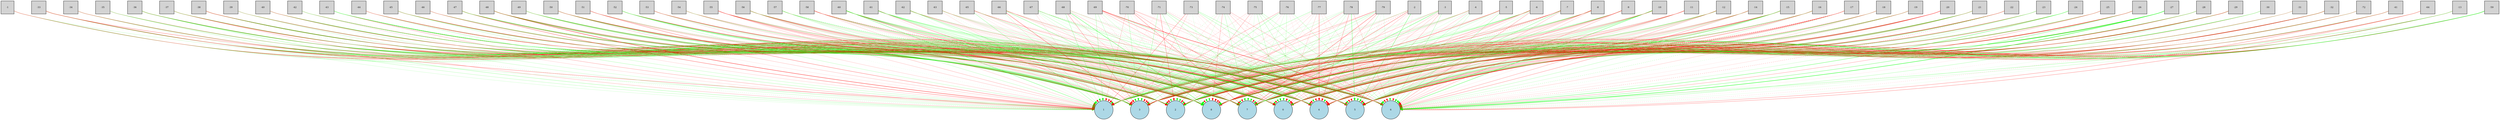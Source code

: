 digraph {
	node [fontsize=9 height=0.5 margin="0.3,0.3" shape=circle width=0.5]
	nodesep=1.0 rankdir=TB ranksep=5.0
	-1 [fillcolor=lightgray shape=box style=filled]
	-2 [fillcolor=lightgray shape=box style=filled]
	-3 [fillcolor=lightgray shape=box style=filled]
	-4 [fillcolor=lightgray shape=box style=filled]
	-5 [fillcolor=lightgray shape=box style=filled]
	-6 [fillcolor=lightgray shape=box style=filled]
	-7 [fillcolor=lightgray shape=box style=filled]
	-8 [fillcolor=lightgray shape=box style=filled]
	-9 [fillcolor=lightgray shape=box style=filled]
	-10 [fillcolor=lightgray shape=box style=filled]
	-11 [fillcolor=lightgray shape=box style=filled]
	-12 [fillcolor=lightgray shape=box style=filled]
	-13 [fillcolor=lightgray shape=box style=filled]
	-14 [fillcolor=lightgray shape=box style=filled]
	-15 [fillcolor=lightgray shape=box style=filled]
	-16 [fillcolor=lightgray shape=box style=filled]
	-17 [fillcolor=lightgray shape=box style=filled]
	-18 [fillcolor=lightgray shape=box style=filled]
	-19 [fillcolor=lightgray shape=box style=filled]
	-20 [fillcolor=lightgray shape=box style=filled]
	-21 [fillcolor=lightgray shape=box style=filled]
	-22 [fillcolor=lightgray shape=box style=filled]
	-23 [fillcolor=lightgray shape=box style=filled]
	-24 [fillcolor=lightgray shape=box style=filled]
	-25 [fillcolor=lightgray shape=box style=filled]
	-26 [fillcolor=lightgray shape=box style=filled]
	-27 [fillcolor=lightgray shape=box style=filled]
	-28 [fillcolor=lightgray shape=box style=filled]
	-29 [fillcolor=lightgray shape=box style=filled]
	-30 [fillcolor=lightgray shape=box style=filled]
	-31 [fillcolor=lightgray shape=box style=filled]
	-32 [fillcolor=lightgray shape=box style=filled]
	-33 [fillcolor=lightgray shape=box style=filled]
	-34 [fillcolor=lightgray shape=box style=filled]
	-35 [fillcolor=lightgray shape=box style=filled]
	-36 [fillcolor=lightgray shape=box style=filled]
	-37 [fillcolor=lightgray shape=box style=filled]
	-38 [fillcolor=lightgray shape=box style=filled]
	-39 [fillcolor=lightgray shape=box style=filled]
	-40 [fillcolor=lightgray shape=box style=filled]
	-41 [fillcolor=lightgray shape=box style=filled]
	-42 [fillcolor=lightgray shape=box style=filled]
	-43 [fillcolor=lightgray shape=box style=filled]
	-44 [fillcolor=lightgray shape=box style=filled]
	-45 [fillcolor=lightgray shape=box style=filled]
	-46 [fillcolor=lightgray shape=box style=filled]
	-47 [fillcolor=lightgray shape=box style=filled]
	-48 [fillcolor=lightgray shape=box style=filled]
	-49 [fillcolor=lightgray shape=box style=filled]
	-50 [fillcolor=lightgray shape=box style=filled]
	-51 [fillcolor=lightgray shape=box style=filled]
	-52 [fillcolor=lightgray shape=box style=filled]
	-53 [fillcolor=lightgray shape=box style=filled]
	-54 [fillcolor=lightgray shape=box style=filled]
	-55 [fillcolor=lightgray shape=box style=filled]
	-56 [fillcolor=lightgray shape=box style=filled]
	-57 [fillcolor=lightgray shape=box style=filled]
	-58 [fillcolor=lightgray shape=box style=filled]
	-59 [fillcolor=lightgray shape=box style=filled]
	-60 [fillcolor=lightgray shape=box style=filled]
	-61 [fillcolor=lightgray shape=box style=filled]
	-62 [fillcolor=lightgray shape=box style=filled]
	-63 [fillcolor=lightgray shape=box style=filled]
	-64 [fillcolor=lightgray shape=box style=filled]
	-65 [fillcolor=lightgray shape=box style=filled]
	-66 [fillcolor=lightgray shape=box style=filled]
	-67 [fillcolor=lightgray shape=box style=filled]
	-68 [fillcolor=lightgray shape=box style=filled]
	-69 [fillcolor=lightgray shape=box style=filled]
	-70 [fillcolor=lightgray shape=box style=filled]
	-71 [fillcolor=lightgray shape=box style=filled]
	-72 [fillcolor=lightgray shape=box style=filled]
	-73 [fillcolor=lightgray shape=box style=filled]
	-74 [fillcolor=lightgray shape=box style=filled]
	-75 [fillcolor=lightgray shape=box style=filled]
	-76 [fillcolor=lightgray shape=box style=filled]
	-77 [fillcolor=lightgray shape=box style=filled]
	-78 [fillcolor=lightgray shape=box style=filled]
	-79 [fillcolor=lightgray shape=box style=filled]
	0 [fillcolor=lightblue style=filled]
	1 [fillcolor=lightblue style=filled]
	2 [fillcolor=lightblue style=filled]
	3 [fillcolor=lightblue style=filled]
	4 [fillcolor=lightblue style=filled]
	5 [fillcolor=lightblue style=filled]
	6 [fillcolor=lightblue style=filled]
	7 [fillcolor=lightblue style=filled]
	8 [fillcolor=lightblue style=filled]
	-1 -> 0 [color=green penwidth=0.15470044078868828 style=dotted]
	-1 -> 1 [color=green penwidth=0.25904792660682097 style=solid]
	-1 -> 2 [color=red penwidth=0.597840889981313 style=solid]
	-1 -> 3 [color=green penwidth=0.3576458477523834 style=solid]
	-1 -> 4 [color=green penwidth=0.2537466975927769 style=solid]
	-1 -> 5 [color=green penwidth=0.28978442691547224 style=solid]
	-1 -> 7 [color=red penwidth=0.15946986789009882 style=solid]
	-1 -> 8 [color=red penwidth=0.5212089723349134 style=solid]
	-2 -> 0 [color=red penwidth=0.3566200309006675 style=solid]
	-2 -> 1 [color=red penwidth=0.13963540201625088 style=solid]
	-2 -> 2 [color=red penwidth=0.31634320790095855 style=solid]
	-2 -> 3 [color=green penwidth=0.28481191060492406 style=solid]
	-2 -> 4 [color=red penwidth=0.15839103917501626 style=solid]
	-2 -> 5 [color=green penwidth=0.7317285389795698 style=solid]
	-2 -> 6 [color=red penwidth=0.11195174556441584 style=solid]
	-2 -> 7 [color=red penwidth=0.7180787716984313 style=solid]
	-2 -> 8 [color=red penwidth=0.8768580447751703 style=dotted]
	-3 -> 0 [color=red penwidth=0.32615333009009617 style=solid]
	-3 -> 1 [color=green penwidth=0.15892145398052682 style=solid]
	-3 -> 2 [color=green penwidth=0.10386641182129548 style=solid]
	-3 -> 3 [color=green penwidth=0.14201537458907615 style=solid]
	-3 -> 4 [color=red penwidth=0.29650826083881887 style=solid]
	-3 -> 5 [color=red penwidth=0.40479973401442115 style=solid]
	-3 -> 6 [color=green penwidth=0.4173964191000714 style=solid]
	-3 -> 7 [color=green penwidth=0.8158986586091734 style=solid]
	-3 -> 8 [color=red penwidth=0.4189632247164551 style=solid]
	-4 -> 0 [color=green penwidth=0.19005846584437092 style=solid]
	-4 -> 1 [color=green penwidth=0.19602637495692404 style=solid]
	-4 -> 2 [color=green penwidth=0.5525000946782078 style=solid]
	-4 -> 3 [color=red penwidth=0.30844425506778883 style=solid]
	-4 -> 4 [color=red penwidth=0.2891486360055885 style=solid]
	-4 -> 5 [color=green penwidth=0.330423624151854 style=solid]
	-4 -> 6 [color=green penwidth=0.26556433152830416 style=solid]
	-4 -> 7 [color=red penwidth=0.1329578022381756 style=solid]
	-4 -> 8 [color=red penwidth=0.23438014937854593 style=solid]
	-5 -> 0 [color=green penwidth=0.3209974744785574 style=solid]
	-5 -> 1 [color=red penwidth=0.10154968426759803 style=solid]
	-5 -> 2 [color=green penwidth=0.1583616644161733 style=solid]
	-5 -> 3 [color=red penwidth=0.10962163345887915 style=solid]
	-5 -> 4 [color=green penwidth=0.12775085389162524 style=solid]
	-5 -> 5 [color=red penwidth=0.14685714931978372 style=solid]
	-5 -> 6 [color=green penwidth=0.4595928352821913 style=solid]
	-5 -> 7 [color=green penwidth=0.17014737169484873 style=solid]
	-5 -> 8 [color=red penwidth=0.8658100642108446 style=solid]
	-6 -> 0 [color=red penwidth=0.48649306285522564 style=solid]
	-6 -> 1 [color=green penwidth=0.2280329902448872 style=solid]
	-6 -> 2 [color=green penwidth=0.7912143657685685 style=solid]
	-6 -> 3 [color=green penwidth=0.2911925181936204 style=solid]
	-6 -> 4 [color=red penwidth=0.25030344106704927 style=solid]
	-6 -> 5 [color=green penwidth=0.25425128908343947 style=solid]
	-6 -> 6 [color=red penwidth=0.5208444479435574 style=solid]
	-6 -> 7 [color=red penwidth=0.5813725648040987 style=solid]
	-6 -> 8 [color=red penwidth=0.10130520836699007 style=solid]
	-7 -> 0 [color=red penwidth=0.7305589188692393 style=dotted]
	-7 -> 1 [color=green penwidth=0.18984880970808998 style=dotted]
	-7 -> 2 [color=green penwidth=0.16294088467136342 style=solid]
	-7 -> 3 [color=red penwidth=0.49711785339476566 style=solid]
	-7 -> 4 [color=green penwidth=0.15564745085162146 style=solid]
	-7 -> 5 [color=green penwidth=0.5997380746010704 style=solid]
	-7 -> 6 [color=red penwidth=0.3831360369778827 style=solid]
	-7 -> 7 [color=red penwidth=0.16906997676078916 style=dotted]
	-7 -> 8 [color=red penwidth=0.8204485382571535 style=solid]
	-8 -> 0 [color=red penwidth=0.2047831736364455 style=solid]
	-8 -> 1 [color=green penwidth=0.6743935630342169 style=solid]
	-8 -> 2 [color=green penwidth=0.47012265388194274 style=solid]
	-8 -> 3 [color=red penwidth=0.11359684451136326 style=solid]
	-8 -> 4 [color=red penwidth=0.42384447750401244 style=solid]
	-8 -> 5 [color=red penwidth=0.40545370707386474 style=solid]
	-8 -> 6 [color=red penwidth=0.2882299030319906 style=solid]
	-8 -> 7 [color=red penwidth=0.10812353676010444 style=solid]
	-8 -> 8 [color=red penwidth=0.5608329140744028 style=solid]
	-9 -> 0 [color=green penwidth=0.1049713334102709 style=solid]
	-9 -> 1 [color=green penwidth=0.20356006115151096 style=solid]
	-9 -> 2 [color=green penwidth=0.5710317415983293 style=solid]
	-9 -> 3 [color=green penwidth=0.32158453093809936 style=solid]
	-9 -> 4 [color=red penwidth=0.37305963735520753 style=solid]
	-9 -> 5 [color=red penwidth=0.11303588672713367 style=solid]
	-9 -> 6 [color=red penwidth=0.44906778925399016 style=solid]
	-9 -> 7 [color=red penwidth=0.7539576752402224 style=solid]
	-9 -> 8 [color=red penwidth=0.3878261418611526 style=solid]
	-10 -> 0 [color=green penwidth=0.2515285260568493 style=solid]
	-10 -> 1 [color=green penwidth=0.11779029231551735 style=solid]
	-10 -> 2 [color=green penwidth=0.22298330781942916 style=solid]
	-10 -> 3 [color=red penwidth=0.41698277371914205 style=solid]
	-10 -> 4 [color=green penwidth=0.49299268623194104 style=solid]
	-10 -> 5 [color=green penwidth=0.49959720694002907 style=solid]
	-10 -> 6 [color=green penwidth=0.8353476302537027 style=solid]
	-10 -> 7 [color=red penwidth=0.497785158350475 style=solid]
	-10 -> 8 [color=red penwidth=0.20840636240066135 style=solid]
	-11 -> 0 [color=red penwidth=0.6298635199552272 style=solid]
	-11 -> 1 [color=green penwidth=0.14547098394375202 style=solid]
	-11 -> 2 [color=red penwidth=0.16183587129297955 style=dotted]
	-11 -> 3 [color=red penwidth=0.5081723566368692 style=solid]
	-11 -> 4 [color=green penwidth=0.21206224985173797 style=solid]
	-11 -> 5 [color=red penwidth=0.23833437615458183 style=solid]
	-11 -> 6 [color=red penwidth=0.12532937235925556 style=solid]
	-11 -> 7 [color=red penwidth=0.39279736547196575 style=solid]
	-11 -> 8 [color=red penwidth=0.11632413844438722 style=solid]
	-12 -> 0 [color=red penwidth=0.2153573860555476 style=solid]
	-12 -> 1 [color=green penwidth=0.6778486337172993 style=solid]
	-12 -> 2 [color=green penwidth=0.30069062811420905 style=solid]
	-12 -> 3 [color=red penwidth=0.2581644979614567 style=solid]
	-12 -> 4 [color=red penwidth=0.36715085729187413 style=solid]
	-12 -> 5 [color=green penwidth=0.2855826023602087 style=solid]
	-12 -> 6 [color=red penwidth=0.4705009639366833 style=solid]
	-12 -> 7 [color=green penwidth=0.19132905825160018 style=solid]
	-12 -> 8 [color=red penwidth=0.12851205652968703 style=solid]
	-13 -> 0 [color=green penwidth=0.20567384883003376 style=solid]
	-13 -> 2 [color=red penwidth=0.21174023850584484 style=solid]
	-13 -> 3 [color=red penwidth=0.6717212286663882 style=solid]
	-13 -> 4 [color=green penwidth=0.32530535238916225 style=solid]
	-13 -> 5 [color=green penwidth=0.44640001827372844 style=solid]
	-13 -> 6 [color=green penwidth=0.49708330729966776 style=solid]
	-13 -> 7 [color=red penwidth=0.7704412128470383 style=dotted]
	-13 -> 8 [color=green penwidth=0.25639076458059634 style=dotted]
	-14 -> 0 [color=red penwidth=0.1020480404996191 style=solid]
	-14 -> 1 [color=red penwidth=0.13170754010335353 style=solid]
	-14 -> 2 [color=red penwidth=0.10795151499790831 style=solid]
	-14 -> 3 [color=red penwidth=0.299963581964816 style=solid]
	-14 -> 4 [color=red penwidth=0.23673046105396045 style=solid]
	-14 -> 5 [color=green penwidth=0.37798138628698486 style=solid]
	-14 -> 6 [color=red penwidth=0.535895564479296 style=solid]
	-14 -> 7 [color=red penwidth=0.4744655838312771 style=solid]
	-14 -> 8 [color=green penwidth=0.3018705370253921 style=solid]
	-15 -> 0 [color=green penwidth=0.24841725679011048 style=dotted]
	-15 -> 1 [color=red penwidth=0.33285013440604594 style=solid]
	-15 -> 2 [color=red penwidth=0.5323375208236075 style=solid]
	-15 -> 3 [color=red penwidth=0.5098638060830097 style=solid]
	-15 -> 4 [color=red penwidth=0.3659869781380348 style=solid]
	-15 -> 5 [color=green penwidth=1.034368525217521 style=solid]
	-15 -> 6 [color=green penwidth=0.3479693340085901 style=solid]
	-15 -> 7 [color=green penwidth=0.4237131599204005 style=solid]
	-15 -> 8 [color=red penwidth=0.2889040285738723 style=solid]
	-16 -> 0 [color=red penwidth=0.14907407695920444 style=dotted]
	-16 -> 1 [color=green penwidth=0.7226329118268371 style=solid]
	-16 -> 2 [color=red penwidth=0.3114350141963038 style=solid]
	-16 -> 3 [color=red penwidth=0.27616963983939385 style=solid]
	-16 -> 4 [color=red penwidth=0.17765610702627727 style=solid]
	-16 -> 5 [color=red penwidth=0.6751550294573058 style=solid]
	-16 -> 6 [color=green penwidth=0.24439288846498766 style=solid]
	-16 -> 7 [color=green penwidth=0.1968507986764363 style=dotted]
	-16 -> 8 [color=red penwidth=0.19121360461174627 style=dotted]
	-17 -> 0 [color=red penwidth=0.6731145674798489 style=solid]
	-17 -> 1 [color=red penwidth=0.5467306116999436 style=dotted]
	-17 -> 2 [color=red penwidth=0.1697680409563211 style=solid]
	-17 -> 3 [color=red penwidth=0.19712556128172154 style=solid]
	-17 -> 4 [color=green penwidth=0.10406601427978113 style=solid]
	-17 -> 5 [color=red penwidth=0.4185622862415609 style=solid]
	-17 -> 6 [color=green penwidth=0.6675440718268728 style=dotted]
	-17 -> 7 [color=red penwidth=0.4084455304816341 style=solid]
	-17 -> 8 [color=red penwidth=0.9597806543418265 style=dotted]
	-18 -> 0 [color=green penwidth=0.4454278439024537 style=solid]
	-18 -> 1 [color=red penwidth=0.143661912251285 style=solid]
	-18 -> 2 [color=red penwidth=0.29660405163917125 style=solid]
	-18 -> 3 [color=red penwidth=0.3462459787200466 style=dotted]
	-18 -> 4 [color=green penwidth=0.14060950463762395 style=solid]
	-18 -> 5 [color=red penwidth=0.19373861016834426 style=solid]
	-18 -> 6 [color=red penwidth=0.26586817112774314 style=solid]
	-18 -> 7 [color=green penwidth=0.4586747415761945 style=solid]
	-18 -> 8 [color=red penwidth=0.35804895431399153 style=solid]
	-19 -> 0 [color=green penwidth=0.31167252784029675 style=solid]
	-19 -> 1 [color=red penwidth=0.3395376075699118 style=dotted]
	-19 -> 2 [color=green penwidth=0.8066333668667235 style=solid]
	-19 -> 3 [color=red penwidth=0.14485458299163118 style=solid]
	-19 -> 4 [color=green penwidth=0.22255275973910796 style=solid]
	-19 -> 5 [color=red penwidth=0.3302448910938845 style=solid]
	-19 -> 6 [color=green penwidth=0.33191105100395446 style=dotted]
	-19 -> 7 [color=red penwidth=0.14547723005955993 style=solid]
	-19 -> 8 [color=red penwidth=0.4182710366961555 style=solid]
	-20 -> 0 [color=green penwidth=0.35677803057335644 style=solid]
	-20 -> 1 [color=green penwidth=0.19796608714110675 style=solid]
	-20 -> 2 [color=red penwidth=0.3121210424539361 style=solid]
	-20 -> 3 [color=red penwidth=0.31829610740459535 style=solid]
	-20 -> 4 [color=red penwidth=0.2426601980899186 style=solid]
	-20 -> 5 [color=red penwidth=0.2855743411733842 style=solid]
	-20 -> 6 [color=red penwidth=0.1030704553991377 style=solid]
	-20 -> 7 [color=red penwidth=1.0791173332333337 style=solid]
	-20 -> 8 [color=red penwidth=0.310047009502572 style=solid]
	-21 -> 0 [color=red penwidth=0.23253212453051827 style=solid]
	-21 -> 1 [color=red penwidth=0.15519173687419296 style=solid]
	-21 -> 2 [color=red penwidth=0.26458148506279466 style=solid]
	-21 -> 3 [color=green penwidth=0.7478540401852652 style=solid]
	-21 -> 4 [color=red penwidth=0.2919042934678962 style=solid]
	-21 -> 5 [color=green penwidth=0.5466856369231538 style=solid]
	-21 -> 6 [color=red penwidth=0.1891117082196663 style=solid]
	-21 -> 7 [color=green penwidth=0.5170627181351524 style=solid]
	-21 -> 8 [color=red penwidth=0.37894274334477807 style=solid]
	-22 -> 0 [color=red penwidth=0.4261150368466762 style=solid]
	-22 -> 1 [color=green penwidth=0.12518475758300565 style=solid]
	-22 -> 2 [color=red penwidth=0.6127580955887929 style=solid]
	-22 -> 3 [color=green penwidth=0.14158277492375276 style=solid]
	-22 -> 4 [color=green penwidth=0.4004820247863833 style=solid]
	-22 -> 5 [color=green penwidth=0.452833932750051 style=solid]
	-22 -> 6 [color=red penwidth=0.7187724562478146 style=dotted]
	-22 -> 7 [color=red penwidth=0.17952429715656854 style=solid]
	-22 -> 8 [color=red penwidth=0.5197887920307145 style=solid]
	-23 -> 0 [color=red penwidth=0.29201581334922777 style=solid]
	-23 -> 1 [color=red penwidth=0.11066863690383383 style=solid]
	-23 -> 2 [color=red penwidth=0.39362329787374106 style=solid]
	-23 -> 3 [color=red penwidth=0.4128099174942299 style=solid]
	-23 -> 4 [color=green penwidth=0.3185868099006762 style=solid]
	-23 -> 5 [color=green penwidth=0.1343947172141854 style=solid]
	-23 -> 6 [color=green penwidth=0.2574147932629405 style=solid]
	-23 -> 7 [color=green penwidth=0.22445218338918815 style=solid]
	-23 -> 8 [color=green penwidth=0.1620481409824859 style=solid]
	-24 -> 0 [color=red penwidth=0.1836278834436395 style=solid]
	-24 -> 1 [color=red penwidth=0.1743984830813573 style=dotted]
	-24 -> 2 [color=red penwidth=0.18423392661058835 style=solid]
	-24 -> 3 [color=green penwidth=0.24347968680054388 style=solid]
	-24 -> 4 [color=red penwidth=0.3599353737290202 style=solid]
	-24 -> 5 [color=red penwidth=0.20298051098023112 style=solid]
	-24 -> 6 [color=green penwidth=0.8188440592968362 style=solid]
	-24 -> 7 [color=green penwidth=0.27915793831619395 style=solid]
	-24 -> 8 [color=green penwidth=0.28395410578665486 style=solid]
	-25 -> 0 [color=green penwidth=0.21125984914807072 style=solid]
	-25 -> 1 [color=red penwidth=0.10093261015379137 style=solid]
	-25 -> 2 [color=green penwidth=0.380018315613609 style=solid]
	-25 -> 3 [color=green penwidth=0.5954083116473141 style=solid]
	-25 -> 4 [color=red penwidth=0.16252556105426363 style=solid]
	-25 -> 5 [color=green penwidth=0.1029182779553494 style=solid]
	-25 -> 6 [color=red penwidth=0.4616090409102186 style=solid]
	-25 -> 7 [color=red penwidth=0.3288304121373481 style=solid]
	-25 -> 8 [color=red penwidth=0.21697171852184288 style=solid]
	-26 -> 0 [color=red penwidth=0.18026443970237843 style=solid]
	-26 -> 1 [color=red penwidth=0.4447058855906233 style=solid]
	-26 -> 2 [color=red penwidth=0.2040539375347833 style=solid]
	-26 -> 3 [color=green penwidth=0.12189929406322814 style=solid]
	-26 -> 4 [color=red penwidth=0.5101777841774531 style=solid]
	-26 -> 5 [color=green penwidth=0.19790354297709534 style=solid]
	-26 -> 6 [color=green penwidth=0.7127749629738697 style=solid]
	-26 -> 7 [color=red penwidth=0.23375648582448028 style=solid]
	-26 -> 8 [color=red penwidth=0.6509316832559058 style=solid]
	-27 -> 0 [color=green penwidth=0.5276143639449508 style=solid]
	-27 -> 1 [color=red penwidth=0.2530198813392587 style=solid]
	-27 -> 2 [color=red penwidth=0.5870673211043975 style=solid]
	-27 -> 3 [color=green penwidth=0.4222414969007886 style=solid]
	-27 -> 4 [color=green penwidth=0.1312304203289184 style=solid]
	-27 -> 5 [color=green penwidth=0.6423680830275528 style=solid]
	-27 -> 6 [color=green penwidth=1.377118773354625 style=solid]
	-27 -> 7 [color=red penwidth=0.12966015093928804 style=solid]
	-27 -> 8 [color=green penwidth=0.6946729518475614 style=solid]
	-28 -> 0 [color=red penwidth=0.6843246758016972 style=solid]
	-28 -> 1 [color=green penwidth=0.3359258185147425 style=solid]
	-28 -> 2 [color=green penwidth=0.312814942025324 style=dotted]
	-28 -> 3 [color=red penwidth=0.17594416656379913 style=solid]
	-28 -> 4 [color=red penwidth=0.14693260187198207 style=solid]
	-28 -> 5 [color=red penwidth=0.3387158161846855 style=solid]
	-28 -> 6 [color=red penwidth=0.10958748827056077 style=solid]
	-28 -> 7 [color=red penwidth=0.6157156719360174 style=solid]
	-28 -> 8 [color=green penwidth=0.6027232998199158 style=solid]
	-29 -> 0 [color=red penwidth=1.1562036728639227 style=solid]
	-29 -> 1 [color=red penwidth=0.5169502518322603 style=solid]
	-29 -> 2 [color=red penwidth=0.38913458346583596 style=solid]
	-29 -> 3 [color=green penwidth=0.4517719645043339 style=solid]
	-29 -> 4 [color=green penwidth=0.22688163702603276 style=solid]
	-29 -> 5 [color=red penwidth=0.35829421917983006 style=solid]
	-29 -> 6 [color=green penwidth=0.3917157745942563 style=solid]
	-29 -> 7 [color=green penwidth=0.2578495521384394 style=solid]
	-29 -> 8 [color=red penwidth=0.42994052347583067 style=solid]
	-30 -> 0 [color=red penwidth=0.27281411443955467 style=solid]
	-30 -> 1 [color=green penwidth=0.4729259483579684 style=solid]
	-30 -> 2 [color=green penwidth=0.10215277873913745 style=solid]
	-30 -> 3 [color=green penwidth=0.23666562969671084 style=solid]
	-30 -> 4 [color=red penwidth=0.10804729302631472 style=solid]
	-30 -> 5 [color=red penwidth=0.19468626815588363 style=solid]
	-30 -> 6 [color=red penwidth=0.23903752514947407 style=dotted]
	-30 -> 7 [color=green penwidth=0.3259011713474157 style=solid]
	-30 -> 8 [color=green penwidth=0.28750925887483014 style=solid]
	-31 -> 0 [color=red penwidth=0.27348427447945345 style=solid]
	-31 -> 1 [color=green penwidth=0.124302351379486 style=solid]
	-31 -> 2 [color=green penwidth=0.14648256832712328 style=dotted]
	-31 -> 3 [color=red penwidth=0.13058423182512263 style=solid]
	-31 -> 4 [color=green penwidth=0.36825587436881324 style=solid]
	-31 -> 5 [color=red penwidth=0.13603498097970804 style=solid]
	-31 -> 6 [color=green penwidth=0.12223175265063231 style=solid]
	-31 -> 7 [color=red penwidth=0.2915385981353825 style=solid]
	-31 -> 8 [color=red penwidth=0.11313966054067491 style=dotted]
	-32 -> 0 [color=red penwidth=0.11412125953871902 style=solid]
	-32 -> 1 [color=red penwidth=0.6486403319296926 style=solid]
	-32 -> 2 [color=green penwidth=0.13819237809002005 style=solid]
	-32 -> 3 [color=red penwidth=1.0302920090317278 style=solid]
	-32 -> 4 [color=red penwidth=0.9200397756908767 style=solid]
	-32 -> 5 [color=red penwidth=0.11596969397559563 style=solid]
	-32 -> 6 [color=red penwidth=0.3859409052630197 style=dotted]
	-32 -> 7 [color=red penwidth=0.25261358818637586 style=solid]
	-32 -> 8 [color=green penwidth=0.3702247140543453 style=solid]
	-33 -> 0 [color=red penwidth=0.16885663805282458 style=solid]
	-33 -> 1 [color=red penwidth=0.6773351124109641 style=solid]
	-33 -> 2 [color=green penwidth=0.41360717718275386 style=solid]
	-33 -> 3 [color=green penwidth=0.54335726012928 style=solid]
	-33 -> 4 [color=green penwidth=0.3482494696646412 style=solid]
	-33 -> 5 [color=red penwidth=0.7914277775211062 style=solid]
	-33 -> 6 [color=green penwidth=0.1686103507172161 style=solid]
	-33 -> 7 [color=red penwidth=0.9646412028279802 style=solid]
	-33 -> 8 [color=green penwidth=0.18041201591733003 style=solid]
	-34 -> 0 [color=green penwidth=0.5690960599303209 style=solid]
	-34 -> 1 [color=green penwidth=0.21785899166567485 style=solid]
	-34 -> 2 [color=green penwidth=0.4392748735879203 style=solid]
	-34 -> 3 [color=red penwidth=0.11106765616901176 style=solid]
	-34 -> 4 [color=green penwidth=0.32808937772513813 style=solid]
	-34 -> 5 [color=green penwidth=0.5110210663077159 style=solid]
	-34 -> 6 [color=red penwidth=0.18594406697430738 style=solid]
	-34 -> 7 [color=red penwidth=0.4543746086665378 style=solid]
	-34 -> 8 [color=red penwidth=0.3571999588089091 style=solid]
	-35 -> 0 [color=red penwidth=0.330329307011192 style=solid]
	-35 -> 1 [color=green penwidth=0.33788666972467973 style=solid]
	-35 -> 2 [color=green penwidth=0.16441606479072182 style=solid]
	-35 -> 3 [color=green penwidth=0.16420983280744916 style=solid]
	-35 -> 4 [color=green penwidth=0.2934843107573094 style=solid]
	-35 -> 5 [color=red penwidth=0.30879420856867 style=solid]
	-35 -> 6 [color=red penwidth=0.2452721866713324 style=solid]
	-35 -> 7 [color=green penwidth=0.4409078404269171 style=solid]
	-35 -> 8 [color=red penwidth=0.1117649993676552 style=solid]
	-36 -> 0 [color=green penwidth=0.31003427328871297 style=solid]
	-36 -> 1 [color=green penwidth=0.47165117872376805 style=solid]
	-36 -> 2 [color=green penwidth=0.3141638586826446 style=solid]
	-36 -> 3 [color=green penwidth=1.115320639061436 style=solid]
	-36 -> 4 [color=green penwidth=0.3174682056522107 style=solid]
	-36 -> 5 [color=red penwidth=0.29934585253945556 style=solid]
	-36 -> 6 [color=green penwidth=0.12092156313495722 style=solid]
	-36 -> 7 [color=green penwidth=0.6264216945761644 style=solid]
	-36 -> 8 [color=red penwidth=0.3932610951078679 style=solid]
	-37 -> 0 [color=red penwidth=0.2726865993979867 style=solid]
	-37 -> 1 [color=red penwidth=0.3762972793600934 style=solid]
	-37 -> 2 [color=red penwidth=0.7374486861542243 style=solid]
	-37 -> 3 [color=red penwidth=0.42450370455921194 style=solid]
	-37 -> 4 [color=red penwidth=0.5101811449856756 style=solid]
	-37 -> 5 [color=red penwidth=0.7041790823914021 style=solid]
	-37 -> 6 [color=green penwidth=0.6227275530840762 style=solid]
	-37 -> 7 [color=green penwidth=0.1414392695971879 style=solid]
	-37 -> 8 [color=red penwidth=0.15162122722417176 style=solid]
	-38 -> 0 [color=green penwidth=0.22055007356781298 style=dotted]
	-38 -> 1 [color=green penwidth=0.38748696176029174 style=dotted]
	-38 -> 2 [color=red penwidth=0.12495520975567614 style=solid]
	-38 -> 3 [color=green penwidth=0.9421568762663225 style=solid]
	-38 -> 4 [color=green penwidth=0.3090161460795989 style=solid]
	-38 -> 5 [color=green penwidth=0.5345888281481554 style=solid]
	-38 -> 6 [color=green penwidth=0.20749891088789923 style=solid]
	-38 -> 7 [color=red penwidth=0.19172846001832367 style=solid]
	-38 -> 8 [color=red penwidth=0.8577150416138949 style=solid]
	-39 -> 0 [color=green penwidth=0.2762190501160078 style=solid]
	-39 -> 1 [color=green penwidth=0.3024573909420032 style=solid]
	-39 -> 2 [color=red penwidth=0.14340652165146528 style=solid]
	-39 -> 3 [color=red penwidth=0.31974058697993457 style=solid]
	-39 -> 4 [color=red penwidth=0.3240339838074989 style=solid]
	-39 -> 5 [color=red penwidth=0.20081130811463765 style=solid]
	-39 -> 6 [color=green penwidth=0.10406165009562786 style=solid]
	-39 -> 7 [color=green penwidth=0.33928240560605333 style=solid]
	-39 -> 8 [color=red penwidth=0.1405054307944868 style=solid]
	-40 -> 0 [color=green penwidth=0.261328425181377 style=solid]
	-40 -> 1 [color=green penwidth=0.26613221539312537 style=solid]
	-40 -> 2 [color=green penwidth=0.15147527197348618 style=solid]
	-40 -> 3 [color=red penwidth=0.38804193011485677 style=solid]
	-40 -> 4 [color=green penwidth=0.5849529235591492 style=solid]
	-40 -> 5 [color=green penwidth=0.2499493383737044 style=solid]
	-40 -> 6 [color=green penwidth=0.29255213772617017 style=solid]
	-40 -> 7 [color=green penwidth=0.34393042038056254 style=solid]
	-40 -> 8 [color=red penwidth=0.5756745699870907 style=solid]
	-41 -> 0 [color=red penwidth=0.7504208993404832 style=solid]
	-41 -> 1 [color=green penwidth=0.305980113983714 style=solid]
	-41 -> 3 [color=green penwidth=0.11985708548943487 style=solid]
	-41 -> 4 [color=red penwidth=0.18822312431122978 style=solid]
	-41 -> 5 [color=red penwidth=0.6937591403628958 style=solid]
	-41 -> 6 [color=red penwidth=0.5934190633804544 style=solid]
	-41 -> 7 [color=green penwidth=0.12165163186772668 style=solid]
	-41 -> 8 [color=green penwidth=0.13428440216625837 style=solid]
	-42 -> 0 [color=red penwidth=0.3239564531662562 style=solid]
	-42 -> 1 [color=red penwidth=0.23618671053263857 style=solid]
	-42 -> 2 [color=green penwidth=0.2699603889401534 style=solid]
	-42 -> 3 [color=green penwidth=0.13446730128384315 style=dotted]
	-42 -> 4 [color=green penwidth=0.2670136417341022 style=solid]
	-42 -> 5 [color=green penwidth=0.1896071253915034 style=solid]
	-42 -> 6 [color=red penwidth=0.3074448573157754 style=solid]
	-42 -> 7 [color=green penwidth=0.29911107531719094 style=solid]
	-42 -> 8 [color=green penwidth=0.469635262023132 style=dotted]
	-43 -> 0 [color=green penwidth=0.1610233314737622 style=solid]
	-43 -> 1 [color=red penwidth=0.45459393357431643 style=solid]
	-43 -> 2 [color=red penwidth=0.3691406600723941 style=dotted]
	-43 -> 3 [color=red penwidth=0.3055213572851523 style=solid]
	-43 -> 4 [color=green penwidth=0.13513376862227872 style=solid]
	-43 -> 5 [color=green penwidth=0.5286482611090376 style=solid]
	-43 -> 6 [color=green penwidth=0.6878943248523918 style=dotted]
	-43 -> 7 [color=green penwidth=0.7681867634473282 style=solid]
	-43 -> 8 [color=green penwidth=0.36640659639588247 style=solid]
	-44 -> 0 [color=green penwidth=0.3552536408584823 style=solid]
	-44 -> 1 [color=green penwidth=0.38953990374786396 style=solid]
	-44 -> 2 [color=red penwidth=0.33447393734520325 style=dotted]
	-44 -> 3 [color=red penwidth=0.28667423793455293 style=solid]
	-44 -> 4 [color=red penwidth=0.20999087712857295 style=solid]
	-44 -> 5 [color=green penwidth=0.1398511127530802 style=solid]
	-44 -> 6 [color=red penwidth=0.22216559855707876 style=solid]
	-44 -> 7 [color=red penwidth=0.22360268049021415 style=solid]
	-44 -> 8 [color=red penwidth=0.4262788488604252 style=solid]
	-45 -> 0 [color=red penwidth=0.1340664103287017 style=solid]
	-45 -> 1 [color=green penwidth=0.31234248645859397 style=solid]
	-45 -> 2 [color=red penwidth=0.17152297025607804 style=solid]
	-45 -> 3 [color=green penwidth=0.2038768678772549 style=solid]
	-45 -> 4 [color=green penwidth=0.5031622155617087 style=solid]
	-45 -> 5 [color=red penwidth=0.5756823852462889 style=solid]
	-45 -> 6 [color=red penwidth=0.7331614151449658 style=solid]
	-45 -> 7 [color=red penwidth=0.21394754923067794 style=solid]
	-45 -> 8 [color=green penwidth=0.4072412609822156 style=solid]
	-46 -> 0 [color=green penwidth=0.222713190462822 style=solid]
	-46 -> 1 [color=red penwidth=0.2369151076906889 style=solid]
	-46 -> 2 [color=red penwidth=0.10740090021856148 style=solid]
	-46 -> 3 [color=green penwidth=0.2426315374278761 style=solid]
	-46 -> 4 [color=green penwidth=0.31080550625930903 style=solid]
	-46 -> 5 [color=red penwidth=0.1789159982015604 style=solid]
	-46 -> 6 [color=green penwidth=0.30324720236953584 style=solid]
	-46 -> 7 [color=red penwidth=0.4874168496428144 style=solid]
	-46 -> 8 [color=red penwidth=0.14817348378605677 style=solid]
	-47 -> 0 [color=red penwidth=0.2576299303460954 style=solid]
	-47 -> 1 [color=red penwidth=0.7807183053859766 style=solid]
	-47 -> 2 [color=red penwidth=0.25875905464195564 style=solid]
	-47 -> 3 [color=green penwidth=0.27196184730233774 style=solid]
	-47 -> 4 [color=red penwidth=0.4599283101178069 style=dotted]
	-47 -> 5 [color=green penwidth=0.7012974663187833 style=solid]
	-47 -> 6 [color=green penwidth=0.8517023026975349 style=solid]
	-47 -> 7 [color=red penwidth=0.37712979780251477 style=solid]
	-47 -> 8 [color=green penwidth=0.15171279276145822 style=solid]
	-48 -> 0 [color=green penwidth=0.19161284483346033 style=solid]
	-48 -> 1 [color=red penwidth=1.1639217082201438 style=solid]
	-48 -> 2 [color=red penwidth=0.5052466928711027 style=solid]
	-48 -> 3 [color=green penwidth=0.993347456562022 style=solid]
	-48 -> 4 [color=green penwidth=0.39576801768925496 style=solid]
	-48 -> 5 [color=red penwidth=0.23655104140052563 style=solid]
	-48 -> 6 [color=red penwidth=0.6969220904145755 style=solid]
	-48 -> 7 [color=green penwidth=0.20622156175127582 style=solid]
	-48 -> 8 [color=red penwidth=0.195183326685489 style=solid]
	-49 -> 0 [color=green penwidth=0.37980731591775685 style=solid]
	-49 -> 1 [color=red penwidth=0.15479361735456687 style=solid]
	-49 -> 2 [color=green penwidth=0.34714650987861373 style=solid]
	-49 -> 3 [color=green penwidth=0.3498059195250949 style=solid]
	-49 -> 4 [color=red penwidth=0.48002962438051666 style=solid]
	-49 -> 5 [color=green penwidth=0.29806546967104774 style=solid]
	-49 -> 6 [color=green penwidth=0.5057766622839562 style=solid]
	-49 -> 7 [color=green penwidth=0.3546615732275953 style=solid]
	-49 -> 8 [color=red penwidth=0.1691543340763032 style=solid]
	-50 -> 0 [color=red penwidth=0.722012520025282 style=solid]
	-50 -> 1 [color=red penwidth=0.32847784862102847 style=solid]
	-50 -> 2 [color=green penwidth=0.6666661083062417 style=solid]
	-50 -> 3 [color=green penwidth=0.4538926037504458 style=solid]
	-50 -> 4 [color=red penwidth=0.3946134741075422 style=solid]
	-50 -> 5 [color=green penwidth=0.38533828913406576 style=solid]
	-50 -> 6 [color=red penwidth=0.23719515009840772 style=solid]
	-50 -> 7 [color=red penwidth=0.3003059100974136 style=solid]
	-50 -> 8 [color=red penwidth=0.2999156664067447 style=solid]
	-51 -> 0 [color=green penwidth=0.22680361389387374 style=solid]
	-51 -> 1 [color=red penwidth=0.6823395247967712 style=solid]
	-51 -> 2 [color=red penwidth=0.1394719200448159 style=solid]
	-51 -> 3 [color=red penwidth=0.1763869074156984 style=solid]
	-51 -> 4 [color=red penwidth=0.11235534058947075 style=solid]
	-51 -> 5 [color=green penwidth=0.21911385029780553 style=dotted]
	-51 -> 6 [color=red penwidth=0.17815471863495724 style=solid]
	-51 -> 7 [color=green penwidth=0.13087086016376542 style=solid]
	-51 -> 8 [color=red penwidth=0.32347561615027 style=solid]
	-52 -> 0 [color=green penwidth=0.3103612455682355 style=solid]
	-52 -> 1 [color=green penwidth=0.31506755648773155 style=solid]
	-52 -> 2 [color=green penwidth=0.3810785243670971 style=solid]
	-52 -> 3 [color=green penwidth=0.22861009752806666 style=solid]
	-52 -> 4 [color=red penwidth=0.5292055662015043 style=solid]
	-52 -> 5 [color=red penwidth=0.5288407413780127 style=solid]
	-52 -> 6 [color=red penwidth=0.19127911358490468 style=solid]
	-52 -> 7 [color=green penwidth=0.47955324506845964 style=solid]
	-52 -> 8 [color=green penwidth=0.6481072468474328 style=solid]
	-53 -> 0 [color=green penwidth=0.4335623988181143 style=solid]
	-53 -> 1 [color=red penwidth=0.2602720416189388 style=solid]
	-53 -> 2 [color=green penwidth=0.10194124123865489 style=solid]
	-53 -> 3 [color=green penwidth=0.1848126249829214 style=solid]
	-53 -> 4 [color=red penwidth=0.6356350725170071 style=solid]
	-53 -> 5 [color=red penwidth=0.3981157616233939 style=solid]
	-53 -> 6 [color=red penwidth=0.21919882174097052 style=solid]
	-53 -> 7 [color=red penwidth=0.22937576321859193 style=solid]
	-53 -> 8 [color=green penwidth=0.12499433048952907 style=solid]
	-54 -> 0 [color=green penwidth=0.17998383077580335 style=solid]
	-54 -> 1 [color=green penwidth=0.20307612373394718 style=dotted]
	-54 -> 2 [color=red penwidth=0.11804447798012334 style=solid]
	-54 -> 3 [color=red penwidth=0.22818678024909608 style=solid]
	-54 -> 4 [color=red penwidth=0.2104208165103282 style=solid]
	-54 -> 5 [color=red penwidth=0.15338206450828284 style=dotted]
	-54 -> 6 [color=red penwidth=0.3851307026463835 style=solid]
	-54 -> 7 [color=green penwidth=0.4059337772676985 style=solid]
	-54 -> 8 [color=red penwidth=0.13462418285646366 style=solid]
	-55 -> 0 [color=red penwidth=0.10682899363855851 style=solid]
	-55 -> 1 [color=red penwidth=0.30120748065234243 style=solid]
	-55 -> 2 [color=red penwidth=0.14645109050140856 style=solid]
	-55 -> 3 [color=red penwidth=0.4785817485424414 style=solid]
	-55 -> 4 [color=green penwidth=0.23054985152207316 style=solid]
	-55 -> 5 [color=green penwidth=0.3437284406609458 style=solid]
	-55 -> 6 [color=red penwidth=0.43143575609037066 style=solid]
	-55 -> 7 [color=red penwidth=0.17359743934295374 style=solid]
	-55 -> 8 [color=red penwidth=0.7812394018049362 style=solid]
	-56 -> 0 [color=red penwidth=0.5729095223306653 style=solid]
	-56 -> 1 [color=red penwidth=0.3943194240714063 style=solid]
	-56 -> 2 [color=red penwidth=0.41360945839338625 style=solid]
	-56 -> 3 [color=green penwidth=0.23027167529890036 style=solid]
	-56 -> 4 [color=red penwidth=0.33078048360786705 style=solid]
	-56 -> 5 [color=red penwidth=0.34722230222364364 style=solid]
	-56 -> 6 [color=green penwidth=0.3942120168002048 style=solid]
	-56 -> 7 [color=red penwidth=0.4280556224806916 style=solid]
	-56 -> 8 [color=green penwidth=0.23131205539134542 style=solid]
	-57 -> 0 [color=green penwidth=0.2781894614958821 style=solid]
	-57 -> 1 [color=green penwidth=0.3112457528963175 style=solid]
	-57 -> 2 [color=green penwidth=0.11953693916601046 style=solid]
	-57 -> 3 [color=green penwidth=0.31897097899254423 style=solid]
	-57 -> 4 [color=green penwidth=0.3379132569770845 style=solid]
	-57 -> 5 [color=green penwidth=0.32048722561261234 style=dotted]
	-57 -> 6 [color=green penwidth=0.38442317221330613 style=dotted]
	-57 -> 7 [color=green penwidth=0.1367956811844242 style=solid]
	-57 -> 8 [color=red penwidth=0.20631325891983965 style=solid]
	-58 -> 0 [color=green penwidth=0.409607652588416 style=solid]
	-58 -> 1 [color=red penwidth=0.28684473367960867 style=solid]
	-58 -> 2 [color=red penwidth=0.1779031280431143 style=solid]
	-58 -> 3 [color=green penwidth=0.3558847973806084 style=dotted]
	-58 -> 4 [color=green penwidth=0.410066486756687 style=solid]
	-58 -> 5 [color=red penwidth=0.5580425668527782 style=solid]
	-58 -> 6 [color=red penwidth=0.7314434133906439 style=dotted]
	-58 -> 7 [color=red penwidth=0.36849179959154943 style=solid]
	-58 -> 8 [color=red penwidth=0.26400688525370086 style=solid]
	-59 -> 0 [color=red penwidth=0.5406880797678671 style=solid]
	-59 -> 2 [color=red penwidth=0.2807208580345425 style=solid]
	-59 -> 3 [color=red penwidth=0.18491993603076567 style=solid]
	-59 -> 4 [color=green penwidth=0.19032823113722264 style=solid]
	-59 -> 5 [color=red penwidth=1.1377689470774368 style=solid]
	-59 -> 6 [color=green penwidth=0.23559462123136968 style=solid]
	-59 -> 7 [color=green penwidth=1.2698750336109048 style=solid]
	-59 -> 8 [color=green penwidth=0.39519066862406094 style=solid]
	-60 -> 0 [color=green penwidth=0.4227062963150203 style=solid]
	-60 -> 1 [color=green penwidth=0.6936215469346461 style=solid]
	-60 -> 2 [color=red penwidth=0.6392570971105661 style=solid]
	-60 -> 3 [color=green penwidth=0.4660040737379847 style=dotted]
	-60 -> 4 [color=green penwidth=0.6709140866026658 style=solid]
	-60 -> 5 [color=green penwidth=0.29901150935490867 style=solid]
	-60 -> 6 [color=red penwidth=0.10658489992402041 style=solid]
	-60 -> 7 [color=red penwidth=0.5968173925687562 style=solid]
	-60 -> 8 [color=green penwidth=0.7053102663787962 style=solid]
	-61 -> 0 [color=green penwidth=0.2854124291264232 style=solid]
	-61 -> 1 [color=red penwidth=0.13911656798014702 style=solid]
	-61 -> 2 [color=green penwidth=0.42421018155856904 style=solid]
	-61 -> 3 [color=red penwidth=0.5891936311839755 style=solid]
	-61 -> 4 [color=green penwidth=0.3958838900937124 style=solid]
	-61 -> 5 [color=green penwidth=0.2981755225298266 style=solid]
	-61 -> 6 [color=green penwidth=0.4900826133985061 style=solid]
	-61 -> 7 [color=green penwidth=0.14340734096410204 style=solid]
	-61 -> 8 [color=green penwidth=0.42211028782345816 style=solid]
	-62 -> 0 [color=red penwidth=0.2832226157106693 style=solid]
	-62 -> 1 [color=green penwidth=0.11641551821517614 style=solid]
	-62 -> 2 [color=green penwidth=0.5968893987007169 style=solid]
	-62 -> 3 [color=green penwidth=0.3776348320979912 style=solid]
	-62 -> 4 [color=green penwidth=0.25703194871178603 style=dotted]
	-62 -> 5 [color=red penwidth=0.4780804556033209 style=solid]
	-62 -> 6 [color=green penwidth=0.33736938114568704 style=solid]
	-62 -> 7 [color=red penwidth=0.17167420385839663 style=solid]
	-62 -> 8 [color=red penwidth=0.14758108497913747 style=solid]
	-63 -> 0 [color=red penwidth=0.3132375419644139 style=solid]
	-63 -> 1 [color=red penwidth=0.18380744353169787 style=solid]
	-63 -> 2 [color=red penwidth=0.14397413249816904 style=solid]
	-63 -> 3 [color=green penwidth=0.3086122167175338 style=dotted]
	-63 -> 4 [color=green penwidth=0.13507826473576556 style=solid]
	-63 -> 5 [color=green penwidth=0.17341795113002806 style=solid]
	-63 -> 6 [color=red penwidth=0.12616088611586823 style=solid]
	-63 -> 7 [color=green penwidth=0.2975355815873595 style=solid]
	-63 -> 8 [color=red penwidth=0.2759083239559458 style=solid]
	-64 -> 0 [color=green penwidth=0.1402008017284992 style=dotted]
	-64 -> 1 [color=green penwidth=0.11288971741859657 style=solid]
	-64 -> 2 [color=green penwidth=0.26229364056593074 style=dotted]
	-64 -> 4 [color=red penwidth=0.591034790951799 style=solid]
	-64 -> 5 [color=red penwidth=0.12916169455893686 style=dotted]
	-64 -> 6 [color=red penwidth=0.5966153435464964 style=solid]
	-64 -> 7 [color=green penwidth=0.16189431579532293 style=solid]
	-64 -> 8 [color=red penwidth=0.31309658606816454 style=solid]
	-65 -> 0 [color=red penwidth=0.13383873526707785 style=dotted]
	-65 -> 1 [color=green penwidth=0.4759499698450482 style=solid]
	-65 -> 2 [color=red penwidth=0.14458407182964877 style=solid]
	-65 -> 3 [color=red penwidth=0.13931515915376425 style=solid]
	-65 -> 4 [color=red penwidth=0.5219171081434328 style=solid]
	-65 -> 5 [color=red penwidth=0.17685651669593955 style=solid]
	-65 -> 6 [color=red penwidth=0.2824097143471469 style=dotted]
	-65 -> 7 [color=green penwidth=0.4234269315488295 style=solid]
	-65 -> 8 [color=red penwidth=0.3503892034270585 style=solid]
	-66 -> 0 [color=red penwidth=0.15334780422046673 style=solid]
	-66 -> 1 [color=green penwidth=0.2588444864031947 style=solid]
	-66 -> 2 [color=red penwidth=0.17206020747447826 style=dotted]
	-66 -> 3 [color=red penwidth=0.7800250134631789 style=solid]
	-66 -> 4 [color=green penwidth=0.13822385917055835 style=solid]
	-66 -> 5 [color=red penwidth=0.5263094348530765 style=solid]
	-66 -> 6 [color=green penwidth=0.2784695892394374 style=dotted]
	-66 -> 7 [color=red penwidth=0.346279292013262 style=solid]
	-66 -> 8 [color=green penwidth=0.6182692832220319 style=solid]
	-67 -> 0 [color=green penwidth=0.2527030180503036 style=solid]
	-67 -> 1 [color=red penwidth=0.20589101413144206 style=solid]
	-67 -> 2 [color=green penwidth=0.20158950650718727 style=solid]
	-67 -> 3 [color=red penwidth=0.1262506341404743 style=solid]
	-67 -> 4 [color=green penwidth=0.479565794314756 style=solid]
	-67 -> 5 [color=green penwidth=0.3226049981264836 style=solid]
	-67 -> 6 [color=red penwidth=0.6320378757141636 style=dotted]
	-67 -> 7 [color=green penwidth=0.15043638515956143 style=solid]
	-67 -> 8 [color=green penwidth=0.3676571077892645 style=solid]
	-68 -> 0 [color=green penwidth=0.10464435481212354 style=solid]
	-68 -> 1 [color=green penwidth=0.4880409350752233 style=solid]
	-68 -> 2 [color=red penwidth=0.3274088288416874 style=solid]
	-68 -> 3 [color=red penwidth=0.5551030744171989 style=solid]
	-68 -> 4 [color=red penwidth=0.26750444748836144 style=solid]
	-68 -> 5 [color=green penwidth=0.2378964990319957 style=solid]
	-68 -> 6 [color=red penwidth=0.3052282142438998 style=dotted]
	-68 -> 7 [color=red penwidth=0.30094302252026744 style=solid]
	-68 -> 8 [color=green penwidth=0.8906612704256435 style=solid]
	-69 -> 0 [color=red penwidth=0.4255993001164694 style=solid]
	-69 -> 1 [color=green penwidth=0.45627645352986856 style=solid]
	-69 -> 2 [color=red penwidth=0.5747615435257762 style=dotted]
	-69 -> 3 [color=green penwidth=0.3618903144285468 style=solid]
	-69 -> 4 [color=red penwidth=0.6160332377435934 style=solid]
	-69 -> 5 [color=green penwidth=0.423828472225247 style=solid]
	-69 -> 6 [color=red penwidth=1.1496723670568343 style=solid]
	-69 -> 7 [color=green penwidth=0.1514195945282009 style=solid]
	-69 -> 8 [color=green penwidth=0.25438759233719455 style=solid]
	-70 -> 0 [color=red penwidth=0.5025079627608481 style=solid]
	-70 -> 1 [color=red penwidth=0.3488193940631438 style=solid]
	-70 -> 2 [color=green penwidth=0.15323550622180543 style=solid]
	-70 -> 3 [color=green penwidth=0.4230446863187235 style=solid]
	-70 -> 4 [color=red penwidth=0.10635241046981864 style=solid]
	-70 -> 5 [color=red penwidth=0.2407001796862201 style=solid]
	-70 -> 6 [color=red penwidth=0.36471059578827236 style=solid]
	-70 -> 7 [color=red penwidth=0.6428927977291866 style=solid]
	-70 -> 8 [color=red penwidth=0.12762944158548725 style=solid]
	-71 -> 0 [color=green penwidth=0.3713803634972975 style=solid]
	-71 -> 1 [color=red penwidth=0.12463516109698931 style=solid]
	-71 -> 2 [color=red penwidth=0.6616619859531968 style=solid]
	-71 -> 3 [color=green penwidth=0.46299343569627904 style=solid]
	-71 -> 4 [color=green penwidth=0.4451941766786036 style=solid]
	-71 -> 5 [color=red penwidth=0.2849788977475307 style=solid]
	-71 -> 6 [color=red penwidth=0.34097563075848736 style=dotted]
	-71 -> 7 [color=green penwidth=0.1134639705533477 style=dotted]
	-71 -> 8 [color=green penwidth=0.4607624694427369 style=solid]
	-72 -> 0 [color=green penwidth=0.43397671278396865 style=solid]
	-72 -> 1 [color=green penwidth=0.4518106014871439 style=solid]
	-72 -> 2 [color=red penwidth=0.5186996070510159 style=solid]
	-72 -> 3 [color=red penwidth=0.31308781074688796 style=solid]
	-72 -> 4 [color=red penwidth=0.19350831647723787 style=solid]
	-72 -> 5 [color=red penwidth=0.32151279420811196 style=solid]
	-72 -> 6 [color=green penwidth=0.11089838503044952 style=solid]
	-72 -> 7 [color=green penwidth=0.46699784785201204 style=dotted]
	-73 -> 0 [color=red penwidth=0.1277400157303671 style=solid]
	-73 -> 1 [color=red penwidth=0.6202991553983868 style=solid]
	-73 -> 2 [color=green penwidth=0.2630172327324396 style=dotted]
	-73 -> 3 [color=red penwidth=0.3264139459307873 style=solid]
	-73 -> 4 [color=red penwidth=0.2444994079922335 style=solid]
	-73 -> 5 [color=green penwidth=0.4269437760217176 style=solid]
	-73 -> 6 [color=green penwidth=0.4335536015788708 style=solid]
	-73 -> 7 [color=red penwidth=0.17064191679400223 style=dotted]
	-73 -> 8 [color=green penwidth=0.15752427562341398 style=solid]
	-74 -> 0 [color=green penwidth=0.2517822511506543 style=solid]
	-74 -> 1 [color=green penwidth=0.5106448036274849 style=dotted]
	-74 -> 2 [color=green penwidth=0.21401924831286717 style=solid]
	-74 -> 3 [color=red penwidth=0.17419661257136942 style=solid]
	-74 -> 4 [color=red penwidth=0.334149337399809 style=solid]
	-74 -> 5 [color=red penwidth=0.17746242732047393 style=solid]
	-74 -> 6 [color=red penwidth=0.39284947468321685 style=solid]
	-74 -> 7 [color=green penwidth=0.41086035765278117 style=solid]
	-74 -> 8 [color=red penwidth=0.46557865091564876 style=solid]
	-75 -> 0 [color=green penwidth=0.3910226894507203 style=solid]
	-75 -> 1 [color=red penwidth=0.22467123908469203 style=solid]
	-75 -> 2 [color=red penwidth=0.45466020187848477 style=solid]
	-75 -> 3 [color=red penwidth=0.34441012692144923 style=dotted]
	-75 -> 4 [color=green penwidth=0.401741381393367 style=solid]
	-75 -> 5 [color=green penwidth=0.34274463959608986 style=solid]
	-75 -> 6 [color=green penwidth=0.36890594520371667 style=solid]
	-75 -> 7 [color=green penwidth=0.19087343317111183 style=solid]
	-75 -> 8 [color=red penwidth=0.5481323069695302 style=dotted]
	-76 -> 0 [color=green penwidth=0.32515799364849696 style=solid]
	-76 -> 1 [color=red penwidth=0.4765707694426937 style=solid]
	-76 -> 2 [color=green penwidth=0.11759324365980893 style=solid]
	-76 -> 3 [color=green penwidth=0.47756349181338587 style=solid]
	-76 -> 4 [color=red penwidth=0.12537782813470072 style=solid]
	-76 -> 5 [color=red penwidth=0.11489287074707535 style=solid]
	-76 -> 6 [color=green penwidth=0.32888854727864936 style=solid]
	-76 -> 7 [color=green penwidth=0.23544355430637315 style=solid]
	-76 -> 8 [color=red penwidth=0.1393708847121533 style=solid]
	-77 -> 0 [color=red penwidth=0.281361124774269 style=solid]
	-77 -> 1 [color=green penwidth=0.44081134374703346 style=solid]
	-77 -> 2 [color=red penwidth=0.13414557772332542 style=solid]
	-77 -> 3 [color=red penwidth=0.14954554810663667 style=solid]
	-77 -> 4 [color=red penwidth=0.768748780072342 style=solid]
	-77 -> 5 [color=red penwidth=0.1685842698937965 style=solid]
	-77 -> 6 [color=red penwidth=0.2029074100300923 style=solid]
	-77 -> 7 [color=red penwidth=0.15760803994884023 style=solid]
	-77 -> 8 [color=red penwidth=0.25467310644221774 style=solid]
	-78 -> 0 [color=green penwidth=0.27701012074149856 style=solid]
	-78 -> 1 [color=green penwidth=0.1858221639492302 style=solid]
	-78 -> 2 [color=red penwidth=0.43378878379176555 style=solid]
	-78 -> 3 [color=green penwidth=0.2986064771752467 style=solid]
	-78 -> 4 [color=red penwidth=0.5514146096953679 style=solid]
	-78 -> 5 [color=green penwidth=0.7863747188605609 style=solid]
	-78 -> 6 [color=red penwidth=0.34258344046586303 style=solid]
	-78 -> 7 [color=green penwidth=0.26157836355836805 style=solid]
	-78 -> 8 [color=green penwidth=0.2718137141097071 style=dotted]
	-79 -> 0 [color=red penwidth=0.47993372326508854 style=solid]
	-79 -> 1 [color=red penwidth=0.4559550251455775 style=solid]
	-79 -> 2 [color=green penwidth=0.45910447035485136 style=solid]
	-79 -> 3 [color=red penwidth=0.4062944524434715 style=solid]
	-79 -> 4 [color=green penwidth=0.36288318487583004 style=solid]
	-79 -> 5 [color=green penwidth=0.12229037437980375 style=solid]
	-79 -> 6 [color=green penwidth=0.20518347555137173 style=solid]
	-79 -> 7 [color=red penwidth=0.7851943132180006 style=solid]
	-79 -> 8 [color=green penwidth=0.24697455146553757 style=solid]
}
